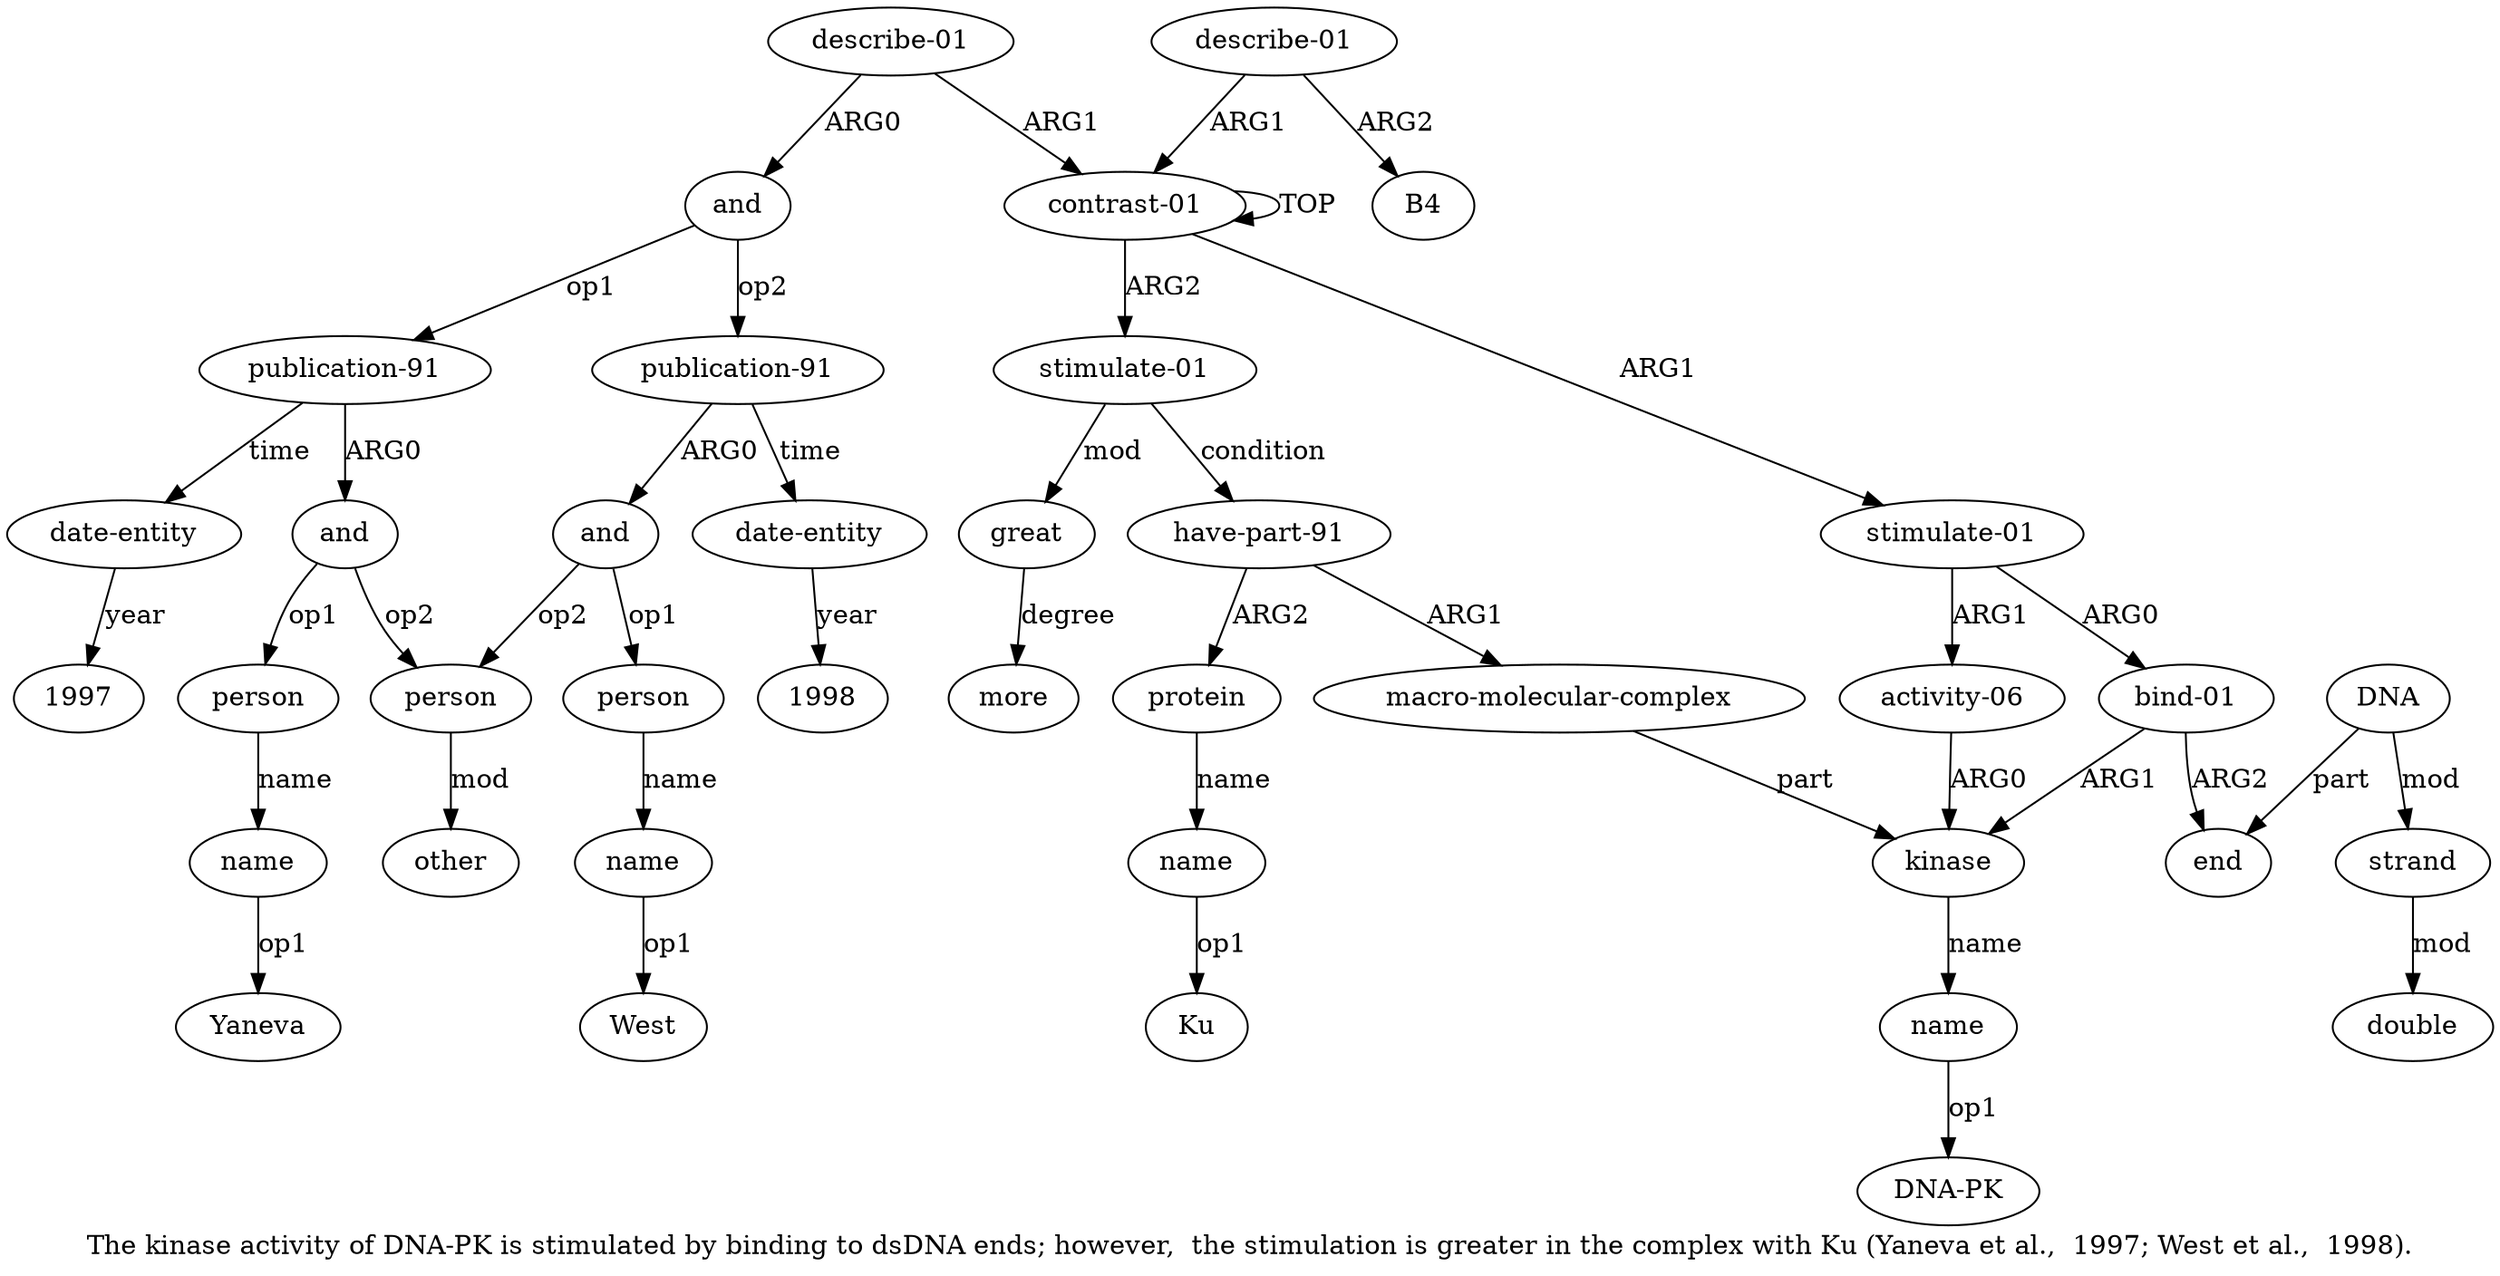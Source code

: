 digraph  {
	graph [label="The kinase activity of DNA-PK is stimulated by binding to dsDNA ends; however,  the stimulation is greater in the complex with Ku (\
Yaneva et al.,  1997; West et al.,  1998)."];
	node [label="\N"];
	a20	 [color=black,
		gold_ind=20,
		gold_label=and,
		label=and,
		test_ind=20,
		test_label=and];
	a21	 [color=black,
		gold_ind=21,
		gold_label=person,
		label=person,
		test_ind=21,
		test_label=person];
	a20 -> a21 [key=0,
	color=black,
	gold_label=op1,
	label=op1,
	test_label=op1];
a23 [color=black,
	gold_ind=23,
	gold_label=person,
	label=person,
	test_ind=23,
	test_label=person];
a20 -> a23 [key=0,
color=black,
gold_label=op2,
label=op2,
test_label=op2];
a22 [color=black,
gold_ind=22,
gold_label=name,
label=name,
test_ind=22,
test_label=name];
a21 -> a22 [key=0,
color=black,
gold_label=name,
label=name,
test_label=name];
"a22 Yaneva" [color=black,
gold_ind=-1,
gold_label=Yaneva,
label=Yaneva,
test_ind=-1,
test_label=Yaneva];
a22 -> "a22 Yaneva" [key=0,
color=black,
gold_label=op1,
label=op1,
test_label=op1];
a24 [color=black,
gold_ind=24,
gold_label=other,
label=other,
test_ind=24,
test_label=other];
a23 -> a24 [key=0,
color=black,
gold_label=mod,
label=mod,
test_label=mod];
a25 [color=black,
gold_ind=25,
gold_label="date-entity",
label="date-entity",
test_ind=25,
test_label="date-entity"];
"a25 1997" [color=black,
gold_ind=-1,
gold_label=1997,
label=1997,
test_ind=-1,
test_label=1997];
a25 -> "a25 1997" [key=0,
color=black,
gold_label=year,
label=year,
test_label=year];
a26 [color=black,
gold_ind=26,
gold_label="publication-91",
label="publication-91",
test_ind=26,
test_label="publication-91"];
a27 [color=black,
gold_ind=27,
gold_label=and,
label=and,
test_ind=27,
test_label=and];
a26 -> a27 [key=0,
color=black,
gold_label=ARG0,
label=ARG0,
test_label=ARG0];
a30 [color=black,
gold_ind=30,
gold_label="date-entity",
label="date-entity",
test_ind=30,
test_label="date-entity"];
a26 -> a30 [key=0,
color=black,
gold_label=time,
label=time,
test_label=time];
a27 -> a23 [key=0,
color=black,
gold_label=op2,
label=op2,
test_label=op2];
a28 [color=black,
gold_ind=28,
gold_label=person,
label=person,
test_ind=28,
test_label=person];
a27 -> a28 [key=0,
color=black,
gold_label=op1,
label=op1,
test_label=op1];
a29 [color=black,
gold_ind=29,
gold_label=name,
label=name,
test_ind=29,
test_label=name];
a28 -> a29 [key=0,
color=black,
gold_label=name,
label=name,
test_label=name];
"a29 West" [color=black,
gold_ind=-1,
gold_label=West,
label=West,
test_ind=-1,
test_label=West];
a29 -> "a29 West" [key=0,
color=black,
gold_label=op1,
label=op1,
test_label=op1];
a31 [color=black,
gold_ind=31,
gold_label="describe-01",
label="describe-01",
test_ind=31,
test_label="describe-01"];
a32 [color=black,
gold_ind=32,
gold_label=B4,
label=B4,
test_ind=32,
test_label=B4];
a31 -> a32 [key=0,
color=black,
gold_label=ARG2,
label=ARG2,
test_label=ARG2];
a0 [color=black,
gold_ind=0,
gold_label="contrast-01",
label="contrast-01",
test_ind=0,
test_label="contrast-01"];
a31 -> a0 [key=0,
color=black,
gold_label=ARG1,
label=ARG1,
test_label=ARG1];
"a30 1998" [color=black,
gold_ind=-1,
gold_label=1998,
label=1998,
test_ind=-1,
test_label=1998];
a30 -> "a30 1998" [key=0,
color=black,
gold_label=year,
label=year,
test_label=year];
"a9 DNA-PK" [color=black,
gold_ind=-1,
gold_label="DNA-PK",
label="DNA-PK",
test_ind=-1,
test_label="DNA-PK"];
a15 [color=black,
gold_ind=15,
gold_label=protein,
label=protein,
test_ind=15,
test_label=protein];
a16 [color=black,
gold_ind=16,
gold_label=name,
label=name,
test_ind=16,
test_label=name];
a15 -> a16 [key=0,
color=black,
gold_label=name,
label=name,
test_label=name];
a14 [color=black,
gold_ind=14,
gold_label="macro-molecular-complex",
label="macro-molecular-complex",
test_ind=14,
test_label="macro-molecular-complex"];
a8 [color=black,
gold_ind=8,
gold_label=kinase,
label=kinase,
test_ind=8,
test_label=kinase];
a14 -> a8 [key=0,
color=black,
gold_label=part,
label=part,
test_label=part];
a17 [color=black,
gold_ind=17,
gold_label="describe-01",
label="describe-01",
test_ind=17,
test_label="describe-01"];
a18 [color=black,
gold_ind=18,
gold_label=and,
label=and,
test_ind=18,
test_label=and];
a17 -> a18 [key=0,
color=black,
gold_label=ARG0,
label=ARG0,
test_label=ARG0];
a17 -> a0 [key=0,
color=black,
gold_label=ARG1,
label=ARG1,
test_label=ARG1];
"a16 Ku" [color=black,
gold_ind=-1,
gold_label=Ku,
label=Ku,
test_ind=-1,
test_label=Ku];
a16 -> "a16 Ku" [key=0,
color=black,
gold_label=op1,
label=op1,
test_label=op1];
a11 [color=black,
gold_ind=11,
gold_label=great,
label=great,
test_ind=11,
test_label=great];
a12 [color=black,
gold_ind=12,
gold_label=more,
label=more,
test_ind=12,
test_label=more];
a11 -> a12 [key=0,
color=black,
gold_label=degree,
label=degree,
test_label=degree];
a10 [color=black,
gold_ind=10,
gold_label="stimulate-01",
label="stimulate-01",
test_ind=10,
test_label="stimulate-01"];
a10 -> a11 [key=0,
color=black,
gold_label=mod,
label=mod,
test_label=mod];
a13 [color=black,
gold_ind=13,
gold_label="have-part-91",
label="have-part-91",
test_ind=13,
test_label="have-part-91"];
a10 -> a13 [key=0,
color=black,
gold_label=condition,
label=condition,
test_label=condition];
a13 -> a15 [key=0,
color=black,
gold_label=ARG2,
label=ARG2,
test_label=ARG2];
a13 -> a14 [key=0,
color=black,
gold_label=ARG1,
label=ARG1,
test_label=ARG1];
a19 [color=black,
gold_ind=19,
gold_label="publication-91",
label="publication-91",
test_ind=19,
test_label="publication-91"];
a19 -> a20 [key=0,
color=black,
gold_label=ARG0,
label=ARG0,
test_label=ARG0];
a19 -> a25 [key=0,
color=black,
gold_label=time,
label=time,
test_label=time];
a18 -> a26 [key=0,
color=black,
gold_label=op2,
label=op2,
test_label=op2];
a18 -> a19 [key=0,
color=black,
gold_label=op1,
label=op1,
test_label=op1];
a1 [color=black,
gold_ind=1,
gold_label="stimulate-01",
label="stimulate-01",
test_ind=1,
test_label="stimulate-01"];
a2 [color=black,
gold_ind=2,
gold_label="bind-01",
label="bind-01",
test_ind=2,
test_label="bind-01"];
a1 -> a2 [key=0,
color=black,
gold_label=ARG0,
label=ARG0,
test_label=ARG0];
a7 [color=black,
gold_ind=7,
gold_label="activity-06",
label="activity-06",
test_ind=7,
test_label="activity-06"];
a1 -> a7 [key=0,
color=black,
gold_label=ARG1,
label=ARG1,
test_label=ARG1];
a0 -> a10 [key=0,
color=black,
gold_label=ARG2,
label=ARG2,
test_label=ARG2];
a0 -> a1 [key=0,
color=black,
gold_label=ARG1,
label=ARG1,
test_label=ARG1];
a0 -> a0 [key=0,
color=black,
gold_label=TOP,
label=TOP,
test_label=TOP];
a3 [color=black,
gold_ind=3,
gold_label=end,
label=end,
test_ind=3,
test_label=end];
a2 -> a3 [key=0,
color=black,
gold_label=ARG2,
label=ARG2,
test_label=ARG2];
a2 -> a8 [key=0,
color=black,
gold_label=ARG1,
label=ARG1,
test_label=ARG1];
a5 [color=black,
gold_ind=5,
gold_label=strand,
label=strand,
test_ind=5,
test_label=strand];
a6 [color=black,
gold_ind=6,
gold_label=double,
label=double,
test_ind=6,
test_label=double];
a5 -> a6 [key=0,
color=black,
gold_label=mod,
label=mod,
test_label=mod];
a4 [color=black,
gold_ind=4,
gold_label=DNA,
label=DNA,
test_ind=4,
test_label=DNA];
a4 -> a3 [key=0,
color=black,
gold_label=part,
label=part,
test_label=part];
a4 -> a5 [key=0,
color=black,
gold_label=mod,
label=mod,
test_label=mod];
a7 -> a8 [key=0,
color=black,
gold_label=ARG0,
label=ARG0,
test_label=ARG0];
a9 [color=black,
gold_ind=9,
gold_label=name,
label=name,
test_ind=9,
test_label=name];
a9 -> "a9 DNA-PK" [key=0,
color=black,
gold_label=op1,
label=op1,
test_label=op1];
a8 -> a9 [key=0,
color=black,
gold_label=name,
label=name,
test_label=name];
}
